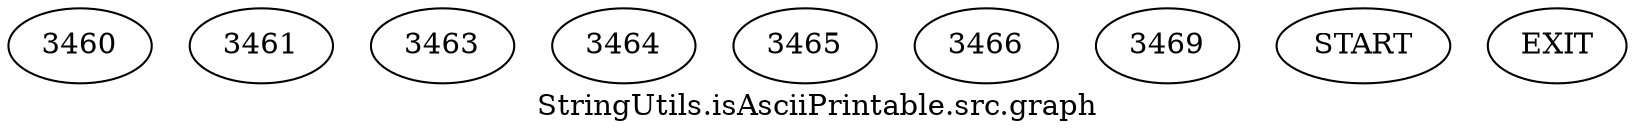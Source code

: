 /* --------------------------------------------------- */
/* Generated by Dr. Garbage Control Flow Graph Factory */
/* http://www.drgarbage.com                            */
/* Version: 4.5.0.201508311741                         */
/* Retrieved on: 2020-01-06 16:03:00.542               */
/* --------------------------------------------------- */
digraph "StringUtils.isAsciiPrintable.src.graph" {
 graph [label="StringUtils.isAsciiPrintable.src.graph"];
 2 [label="3460" ]
 3 [label="3461" ]
 4 [label="3463" ]
 5 [label="3464" ]
 6 [label="3465" ]
 7 [label="3466" ]
 8 [label="3469" ]
 9 [label="START" ]
 10 [label="EXIT" ]
 9  2
 2  3
 2  4
 4  5
 6  5
 5  6
 6  7
 5  8
 3  10
 7  10
 8  10
}
